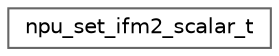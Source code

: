 digraph "Graphical Class Hierarchy"
{
 // LATEX_PDF_SIZE
  bgcolor="transparent";
  edge [fontname=Helvetica,fontsize=10,labelfontname=Helvetica,labelfontsize=10];
  node [fontname=Helvetica,fontsize=10,shape=box,height=0.2,width=0.4];
  rankdir="LR";
  Node0 [id="Node000000",label="npu_set_ifm2_scalar_t",height=0.2,width=0.4,color="grey40", fillcolor="white", style="filled",URL="$structnpu__set__ifm2__scalar__t.html",tooltip=" "];
}
